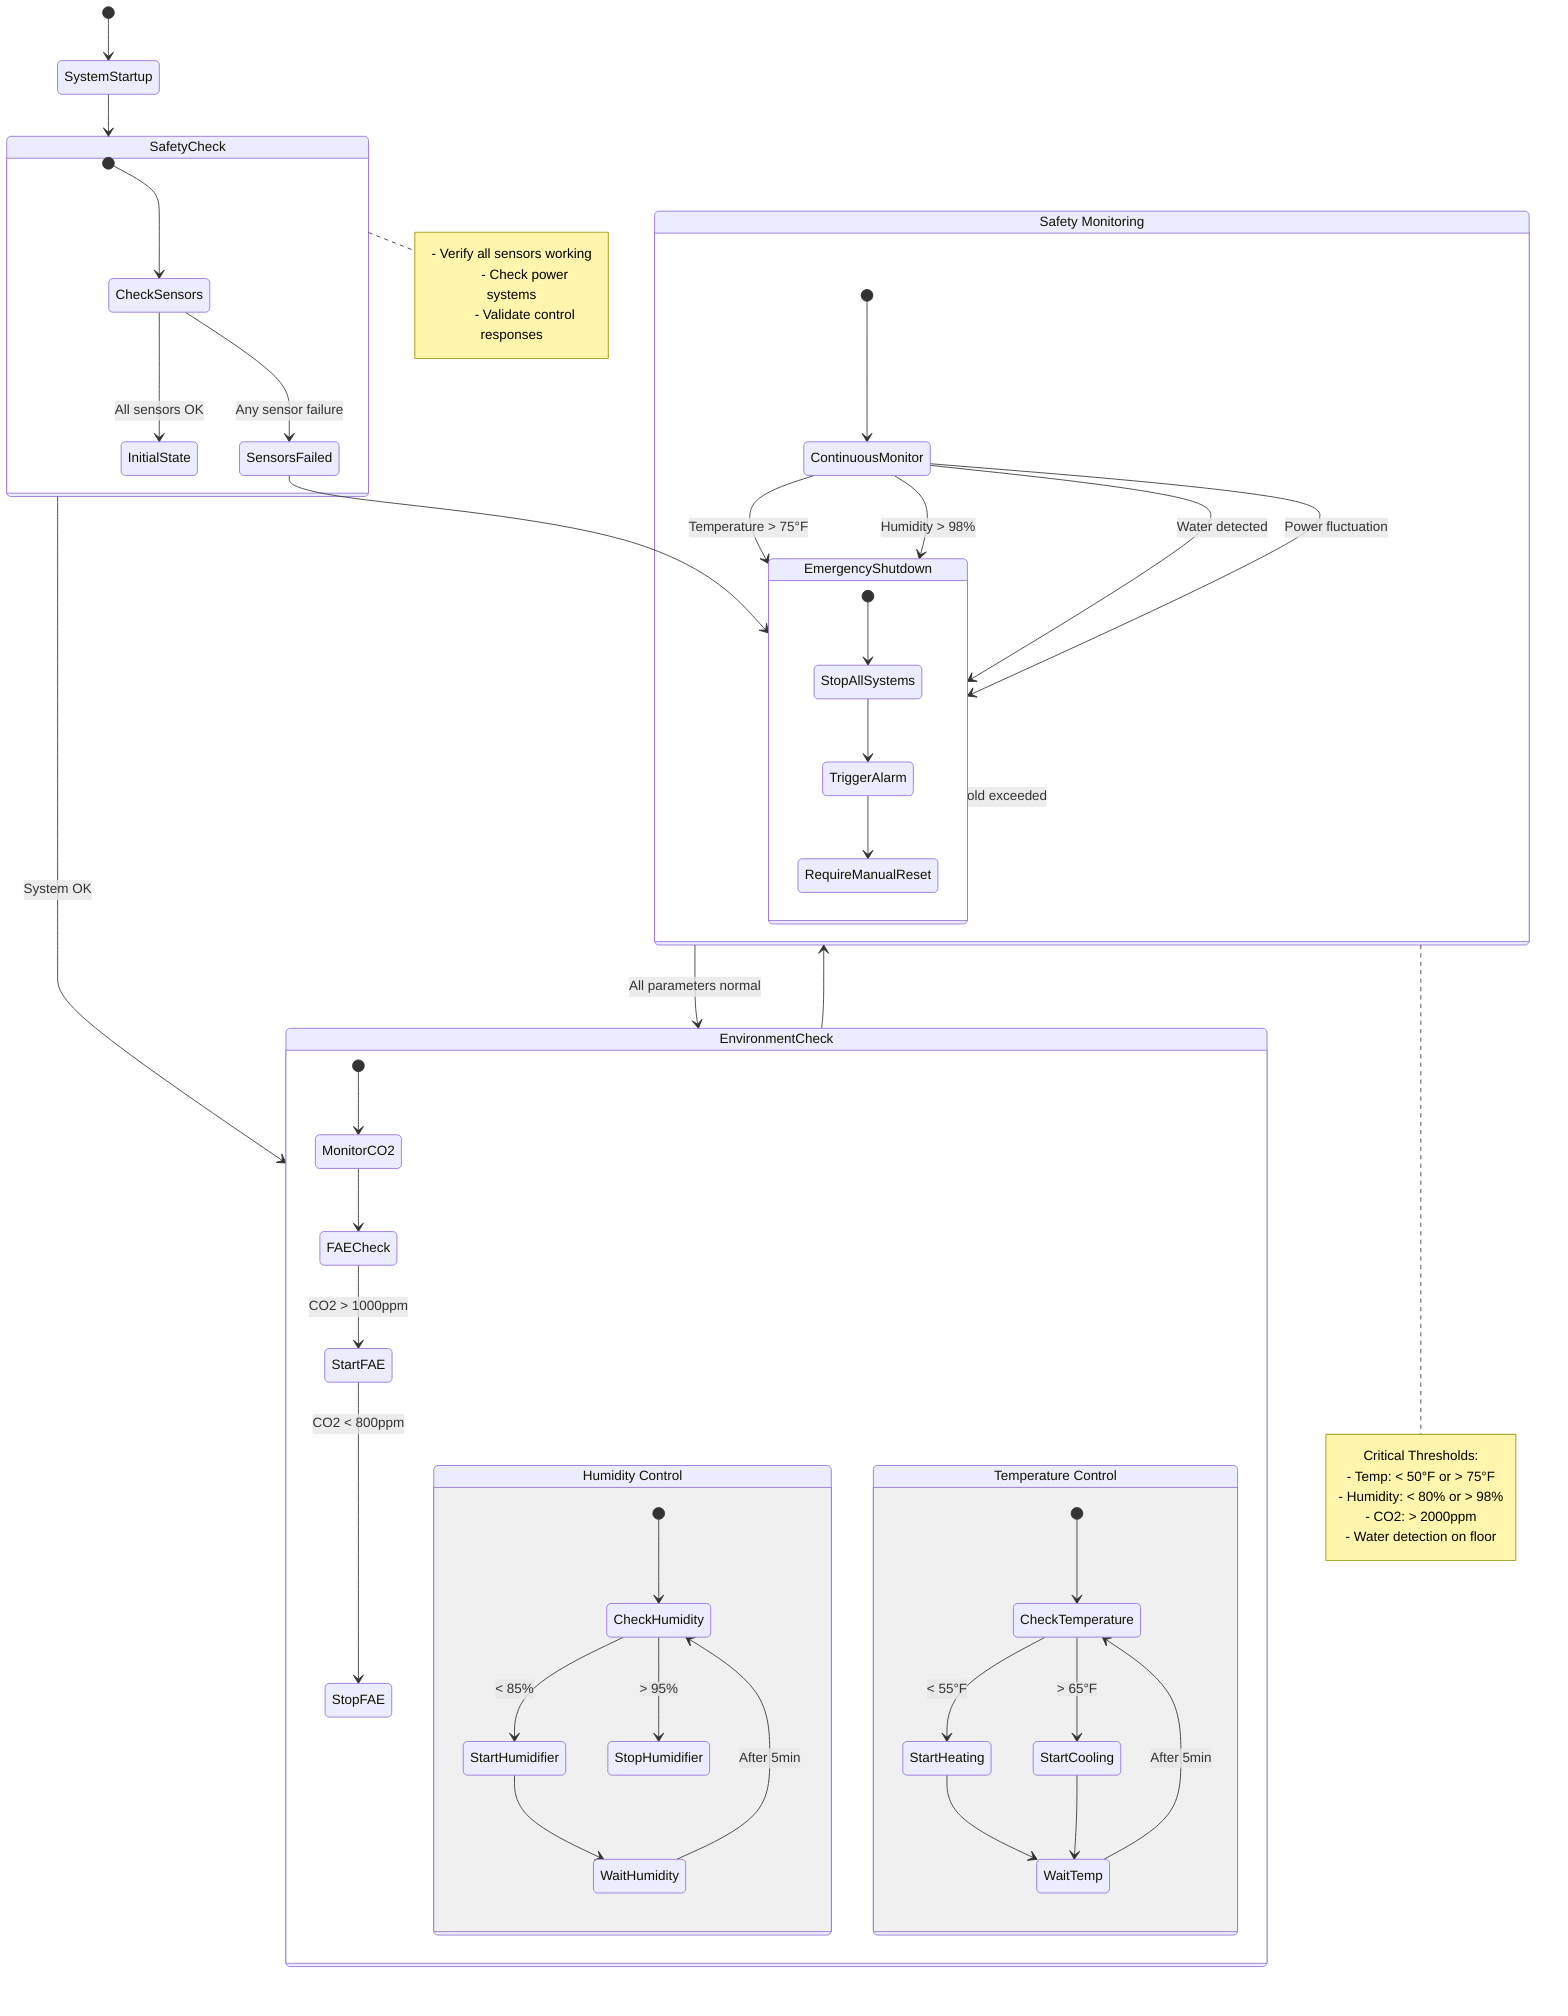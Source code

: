 stateDiagram-v2
    [*] --> SystemStartup
    SystemStartup --> SafetyCheck

    state SafetyCheck {
        [*] --> CheckSensors
        CheckSensors --> SensorsFailed: Any sensor failure
        CheckSensors --> InitialState: All sensors OK
        SensorsFailed --> EmergencyShutdown
    }

    SafetyCheck --> EnvironmentCheck: System OK

    state EnvironmentCheck {
        [*] --> MonitorCO2
        MonitorCO2 --> FAECheck
        FAECheck --> StartFAE: CO2 > 1000ppm
        StartFAE --> StopFAE: CO2 < 800ppm
        
        state "Humidity Control" as HumidityControl {
            [*] --> CheckHumidity
            CheckHumidity --> StartHumidifier: < 85%
            CheckHumidity --> StopHumidifier: > 95%
            StartHumidifier --> WaitHumidity
            WaitHumidity --> CheckHumidity: After 5min
        }
        
        state "Temperature Control" as TempControl {
            [*] --> CheckTemperature
            CheckTemperature --> StartHeating: < 55°F
            CheckTemperature --> StartCooling: > 65°F
            StartHeating --> WaitTemp
            StartCooling --> WaitTemp
            WaitTemp --> CheckTemperature: After 5min
        }
    }

    state "Safety Monitoring" as SafetyMonitoring {
        [*] --> ContinuousMonitor
        ContinuousMonitor --> EmergencyShutdown: Temperature > 75°F
        ContinuousMonitor --> EmergencyShutdown: Humidity > 98%
        ContinuousMonitor --> EmergencyShutdown: Water detected
        ContinuousMonitor --> EmergencyShutdown: Power fluctuation
    }

    state EmergencyShutdown {
        [*] --> StopAllSystems
        StopAllSystems --> TriggerAlarm
        TriggerAlarm --> RequireManualReset
    }

    EnvironmentCheck --> SafetyMonitoring
    SafetyMonitoring --> EnvironmentCheck: All parameters normal
    SafetyMonitoring --> EmergencyShutdown: Safety threshold exceeded

    note right of SafetyCheck
        - Verify all sensors working
        - Check power systems
        - Validate control responses
    end note

    note right of SafetyMonitoring
        Critical Thresholds:
        - Temp: < 50°F or > 75°F
        - Humidity: < 80% or > 98%
        - CO2: > 2000ppm
        - Water detection on floor
    end note